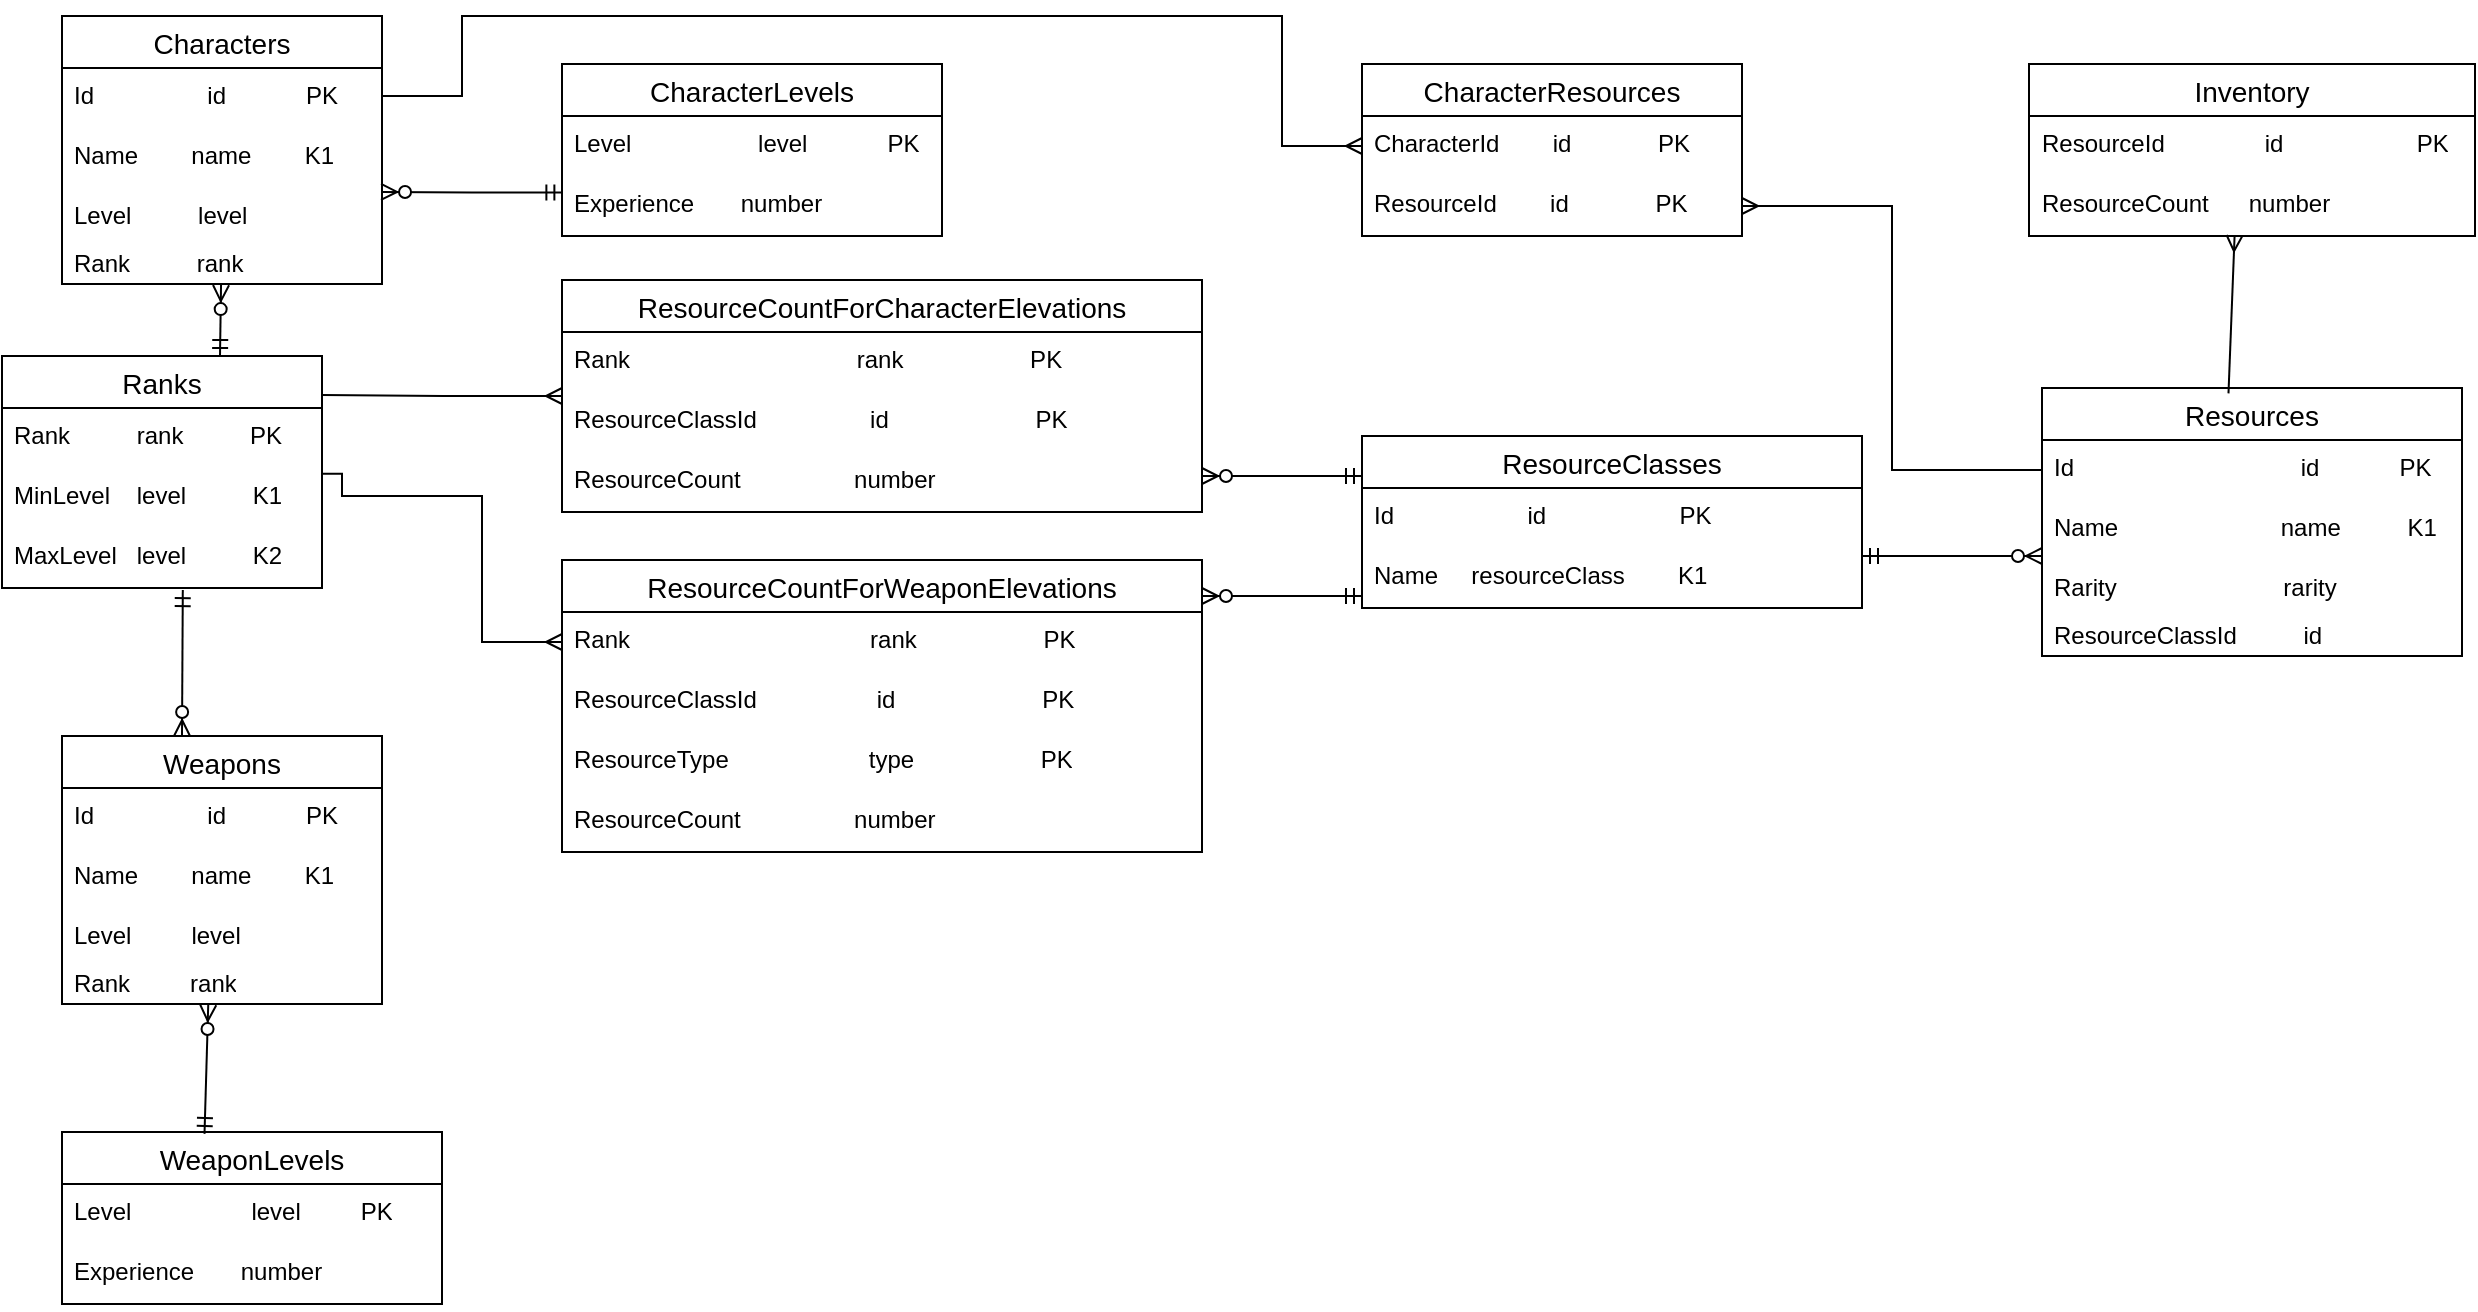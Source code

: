 <mxfile version="22.1.7" type="device">
  <diagram name="Страница — 1" id="cmlJvoD0FTOgaTUszq73">
    <mxGraphModel dx="1290" dy="566" grid="1" gridSize="10" guides="1" tooltips="1" connect="1" arrows="1" fold="1" page="1" pageScale="1" pageWidth="827" pageHeight="1169" math="0" shadow="0">
      <root>
        <mxCell id="0" />
        <mxCell id="1" parent="0" />
        <mxCell id="PH4KeS33Tz7tsbw5ySrN-1" value="Characters" style="swimlane;fontStyle=0;childLayout=stackLayout;horizontal=1;startSize=26;horizontalStack=0;resizeParent=1;resizeParentMax=0;resizeLast=0;collapsible=1;marginBottom=0;align=center;fontSize=14;" parent="1" vertex="1">
          <mxGeometry x="30" y="30" width="160" height="134" as="geometry" />
        </mxCell>
        <mxCell id="PH4KeS33Tz7tsbw5ySrN-2" value="Id&amp;nbsp; &amp;nbsp; &amp;nbsp; &amp;nbsp; &amp;nbsp; &amp;nbsp; &amp;nbsp; &amp;nbsp; &amp;nbsp;id&amp;nbsp; &amp;nbsp; &amp;nbsp; &amp;nbsp; &amp;nbsp; &amp;nbsp; PK" style="text;strokeColor=none;fillColor=none;spacingLeft=4;spacingRight=4;overflow=hidden;rotatable=0;points=[[0,0.5],[1,0.5]];portConstraint=eastwest;fontSize=12;whiteSpace=wrap;html=1;" parent="PH4KeS33Tz7tsbw5ySrN-1" vertex="1">
          <mxGeometry y="26" width="160" height="30" as="geometry" />
        </mxCell>
        <mxCell id="PH4KeS33Tz7tsbw5ySrN-3" value="Name&amp;nbsp; &amp;nbsp; &amp;nbsp; &amp;nbsp; name&amp;nbsp; &amp;nbsp; &amp;nbsp; &amp;nbsp; K1" style="text;strokeColor=none;fillColor=none;spacingLeft=4;spacingRight=4;overflow=hidden;rotatable=0;points=[[0,0.5],[1,0.5]];portConstraint=eastwest;fontSize=12;whiteSpace=wrap;html=1;" parent="PH4KeS33Tz7tsbw5ySrN-1" vertex="1">
          <mxGeometry y="56" width="160" height="30" as="geometry" />
        </mxCell>
        <mxCell id="PH4KeS33Tz7tsbw5ySrN-4" value="Level&amp;nbsp; &amp;nbsp; &amp;nbsp; &amp;nbsp; &amp;nbsp; level&amp;nbsp; &amp;nbsp; &amp;nbsp;" style="text;strokeColor=none;fillColor=none;spacingLeft=4;spacingRight=4;overflow=hidden;rotatable=0;points=[[0,0.5],[1,0.5]];portConstraint=eastwest;fontSize=12;whiteSpace=wrap;html=1;" parent="PH4KeS33Tz7tsbw5ySrN-1" vertex="1">
          <mxGeometry y="86" width="160" height="24" as="geometry" />
        </mxCell>
        <mxCell id="PH4KeS33Tz7tsbw5ySrN-5" value="Rank&amp;nbsp; &amp;nbsp; &amp;nbsp; &amp;nbsp; &amp;nbsp; rank" style="text;strokeColor=none;fillColor=none;spacingLeft=4;spacingRight=4;overflow=hidden;rotatable=0;points=[[0,0.5],[1,0.5]];portConstraint=eastwest;fontSize=12;whiteSpace=wrap;html=1;" parent="PH4KeS33Tz7tsbw5ySrN-1" vertex="1">
          <mxGeometry y="110" width="160" height="24" as="geometry" />
        </mxCell>
        <mxCell id="PH4KeS33Tz7tsbw5ySrN-23" value="Resources" style="swimlane;fontStyle=0;childLayout=stackLayout;horizontal=1;startSize=26;horizontalStack=0;resizeParent=1;resizeParentMax=0;resizeLast=0;collapsible=1;marginBottom=0;align=center;fontSize=14;" parent="1" vertex="1">
          <mxGeometry x="1020" y="216" width="210" height="134" as="geometry" />
        </mxCell>
        <mxCell id="PH4KeS33Tz7tsbw5ySrN-24" value="Id&amp;nbsp; &amp;nbsp; &amp;nbsp; &amp;nbsp; &amp;nbsp; &amp;nbsp; &amp;nbsp; &amp;nbsp; &amp;nbsp;&lt;span style=&quot;white-space: pre;&quot;&gt;&#x9;&lt;/span&gt;&lt;span style=&quot;white-space: pre;&quot;&gt;&#x9;&lt;/span&gt;&amp;nbsp; &amp;nbsp; &amp;nbsp;id&amp;nbsp; &amp;nbsp; &amp;nbsp; &amp;nbsp; &amp;nbsp; &amp;nbsp; PK" style="text;strokeColor=none;fillColor=none;spacingLeft=4;spacingRight=4;overflow=hidden;rotatable=0;points=[[0,0.5],[1,0.5]];portConstraint=eastwest;fontSize=12;whiteSpace=wrap;html=1;" parent="PH4KeS33Tz7tsbw5ySrN-23" vertex="1">
          <mxGeometry y="26" width="210" height="30" as="geometry" />
        </mxCell>
        <mxCell id="PH4KeS33Tz7tsbw5ySrN-25" value="Name&amp;nbsp; &amp;nbsp; &amp;nbsp; &amp;nbsp; &lt;span style=&quot;white-space: pre;&quot;&gt;&#x9;&lt;/span&gt;&amp;nbsp; &lt;span style=&quot;white-space: pre;&quot;&gt;&#x9;&lt;/span&gt;&amp;nbsp;&amp;nbsp;name&amp;nbsp; &amp;nbsp; &amp;nbsp; &amp;nbsp; &amp;nbsp; K1" style="text;strokeColor=none;fillColor=none;spacingLeft=4;spacingRight=4;overflow=hidden;rotatable=0;points=[[0,0.5],[1,0.5]];portConstraint=eastwest;fontSize=12;whiteSpace=wrap;html=1;" parent="PH4KeS33Tz7tsbw5ySrN-23" vertex="1">
          <mxGeometry y="56" width="210" height="30" as="geometry" />
        </mxCell>
        <mxCell id="PH4KeS33Tz7tsbw5ySrN-26" value="Rarity&amp;nbsp; &amp;nbsp; &amp;nbsp; &amp;nbsp; &amp;nbsp; &amp;nbsp; &amp;nbsp; &amp;nbsp; &amp;nbsp; &amp;nbsp; &amp;nbsp; &amp;nbsp; &amp;nbsp;rarity&amp;nbsp; &amp;nbsp; &amp;nbsp;" style="text;strokeColor=none;fillColor=none;spacingLeft=4;spacingRight=4;overflow=hidden;rotatable=0;points=[[0,0.5],[1,0.5]];portConstraint=eastwest;fontSize=12;whiteSpace=wrap;html=1;" parent="PH4KeS33Tz7tsbw5ySrN-23" vertex="1">
          <mxGeometry y="86" width="210" height="24" as="geometry" />
        </mxCell>
        <mxCell id="PH4KeS33Tz7tsbw5ySrN-27" value="ResourceClassId&amp;nbsp; &amp;nbsp; &amp;nbsp; &amp;nbsp; &amp;nbsp; id" style="text;strokeColor=none;fillColor=none;spacingLeft=4;spacingRight=4;overflow=hidden;rotatable=0;points=[[0,0.5],[1,0.5]];portConstraint=eastwest;fontSize=12;whiteSpace=wrap;html=1;" parent="PH4KeS33Tz7tsbw5ySrN-23" vertex="1">
          <mxGeometry y="110" width="210" height="24" as="geometry" />
        </mxCell>
        <mxCell id="PH4KeS33Tz7tsbw5ySrN-28" value="ResourceClasses" style="swimlane;fontStyle=0;childLayout=stackLayout;horizontal=1;startSize=26;horizontalStack=0;resizeParent=1;resizeParentMax=0;resizeLast=0;collapsible=1;marginBottom=0;align=center;fontSize=14;" parent="1" vertex="1">
          <mxGeometry x="680" y="240" width="250" height="86" as="geometry" />
        </mxCell>
        <mxCell id="PH4KeS33Tz7tsbw5ySrN-29" value="Id&amp;nbsp; &amp;nbsp; &amp;nbsp; &amp;nbsp; &amp;nbsp; &amp;nbsp; &amp;nbsp; &amp;nbsp; &amp;nbsp; &amp;nbsp; id&amp;nbsp; &amp;nbsp; &amp;nbsp; &amp;nbsp; &amp;nbsp; &amp;nbsp; &amp;nbsp; &amp;nbsp; &amp;nbsp; &amp;nbsp; PK" style="text;strokeColor=none;fillColor=none;spacingLeft=4;spacingRight=4;overflow=hidden;rotatable=0;points=[[0,0.5],[1,0.5]];portConstraint=eastwest;fontSize=12;whiteSpace=wrap;html=1;" parent="PH4KeS33Tz7tsbw5ySrN-28" vertex="1">
          <mxGeometry y="26" width="250" height="30" as="geometry" />
        </mxCell>
        <mxCell id="PH4KeS33Tz7tsbw5ySrN-30" value="Name&amp;nbsp; &amp;nbsp; &amp;nbsp;resourceClass&amp;nbsp; &amp;nbsp; &amp;nbsp; &amp;nbsp; K1" style="text;strokeColor=none;fillColor=none;spacingLeft=4;spacingRight=4;overflow=hidden;rotatable=0;points=[[0,0.5],[1,0.5]];portConstraint=eastwest;fontSize=12;whiteSpace=wrap;html=1;" parent="PH4KeS33Tz7tsbw5ySrN-28" vertex="1">
          <mxGeometry y="56" width="250" height="30" as="geometry" />
        </mxCell>
        <mxCell id="PH4KeS33Tz7tsbw5ySrN-32" value="ResourceCountForCharacterElevations" style="swimlane;fontStyle=0;childLayout=stackLayout;horizontal=1;startSize=26;horizontalStack=0;resizeParent=1;resizeParentMax=0;resizeLast=0;collapsible=1;marginBottom=0;align=center;fontSize=14;" parent="1" vertex="1">
          <mxGeometry x="280" y="162" width="320" height="116" as="geometry" />
        </mxCell>
        <mxCell id="PH4KeS33Tz7tsbw5ySrN-33" value="Rank&amp;nbsp; &amp;nbsp; &amp;nbsp; &amp;nbsp; &amp;nbsp; &amp;nbsp; &amp;nbsp; &amp;nbsp; &amp;nbsp; &amp;nbsp; &amp;nbsp; &amp;nbsp; &amp;nbsp; &amp;nbsp; &amp;nbsp; &amp;nbsp; &amp;nbsp; rank&amp;nbsp; &amp;nbsp; &amp;nbsp; &amp;nbsp; &amp;nbsp; &amp;nbsp; &amp;nbsp; &amp;nbsp; &amp;nbsp; &amp;nbsp;PK" style="text;strokeColor=none;fillColor=none;spacingLeft=4;spacingRight=4;overflow=hidden;rotatable=0;points=[[0,0.5],[1,0.5]];portConstraint=eastwest;fontSize=12;whiteSpace=wrap;html=1;" parent="PH4KeS33Tz7tsbw5ySrN-32" vertex="1">
          <mxGeometry y="26" width="320" height="30" as="geometry" />
        </mxCell>
        <mxCell id="PH4KeS33Tz7tsbw5ySrN-34" value="ResourceClassId&amp;nbsp; &amp;nbsp; &amp;nbsp; &amp;nbsp; &amp;nbsp; &amp;nbsp; &amp;nbsp; &amp;nbsp; &amp;nbsp;id&amp;nbsp; &amp;nbsp; &amp;nbsp; &amp;nbsp; &amp;nbsp; &amp;nbsp; &amp;nbsp; &amp;nbsp; &amp;nbsp; &amp;nbsp; &amp;nbsp; PK" style="text;strokeColor=none;fillColor=none;spacingLeft=4;spacingRight=4;overflow=hidden;rotatable=0;points=[[0,0.5],[1,0.5]];portConstraint=eastwest;fontSize=12;whiteSpace=wrap;html=1;" parent="PH4KeS33Tz7tsbw5ySrN-32" vertex="1">
          <mxGeometry y="56" width="320" height="30" as="geometry" />
        </mxCell>
        <mxCell id="PH4KeS33Tz7tsbw5ySrN-35" value="ResourceCount&amp;nbsp; &amp;nbsp; &amp;nbsp; &amp;nbsp; &amp;nbsp; &amp;nbsp; &amp;nbsp; &amp;nbsp; &amp;nbsp;number" style="text;strokeColor=none;fillColor=none;spacingLeft=4;spacingRight=4;overflow=hidden;rotatable=0;points=[[0,0.5],[1,0.5]];portConstraint=eastwest;fontSize=12;whiteSpace=wrap;html=1;" parent="PH4KeS33Tz7tsbw5ySrN-32" vertex="1">
          <mxGeometry y="86" width="320" height="30" as="geometry" />
        </mxCell>
        <mxCell id="PH4KeS33Tz7tsbw5ySrN-36" value="CharacterLevels" style="swimlane;fontStyle=0;childLayout=stackLayout;horizontal=1;startSize=26;horizontalStack=0;resizeParent=1;resizeParentMax=0;resizeLast=0;collapsible=1;marginBottom=0;align=center;fontSize=14;" parent="1" vertex="1">
          <mxGeometry x="280" y="54" width="190" height="86" as="geometry" />
        </mxCell>
        <mxCell id="PH4KeS33Tz7tsbw5ySrN-37" value="Level&amp;nbsp; &amp;nbsp; &amp;nbsp; &amp;nbsp; &amp;nbsp; &amp;nbsp; &amp;nbsp; &amp;nbsp; &amp;nbsp; &amp;nbsp;level&amp;nbsp; &amp;nbsp; &amp;nbsp; &amp;nbsp; &amp;nbsp; &amp;nbsp; PK" style="text;strokeColor=none;fillColor=none;spacingLeft=4;spacingRight=4;overflow=hidden;rotatable=0;points=[[0,0.5],[1,0.5]];portConstraint=eastwest;fontSize=12;whiteSpace=wrap;html=1;" parent="PH4KeS33Tz7tsbw5ySrN-36" vertex="1">
          <mxGeometry y="26" width="190" height="30" as="geometry" />
        </mxCell>
        <mxCell id="PH4KeS33Tz7tsbw5ySrN-38" value="Experience&amp;nbsp; &amp;nbsp; &amp;nbsp; &amp;nbsp;number&amp;nbsp; &amp;nbsp; &amp;nbsp; &amp;nbsp; &amp;nbsp; &amp;nbsp; &amp;nbsp; &amp;nbsp; &amp;nbsp;&amp;nbsp;" style="text;strokeColor=none;fillColor=none;spacingLeft=4;spacingRight=4;overflow=hidden;rotatable=0;points=[[0,0.5],[1,0.5]];portConstraint=eastwest;fontSize=12;whiteSpace=wrap;html=1;" parent="PH4KeS33Tz7tsbw5ySrN-36" vertex="1">
          <mxGeometry y="56" width="190" height="30" as="geometry" />
        </mxCell>
        <mxCell id="PH4KeS33Tz7tsbw5ySrN-43" value="Weapons" style="swimlane;fontStyle=0;childLayout=stackLayout;horizontal=1;startSize=26;horizontalStack=0;resizeParent=1;resizeParentMax=0;resizeLast=0;collapsible=1;marginBottom=0;align=center;fontSize=14;" parent="1" vertex="1">
          <mxGeometry x="30" y="390" width="160" height="134" as="geometry" />
        </mxCell>
        <mxCell id="PH4KeS33Tz7tsbw5ySrN-44" value="Id&amp;nbsp; &amp;nbsp; &amp;nbsp; &amp;nbsp; &amp;nbsp; &amp;nbsp; &amp;nbsp; &amp;nbsp; &amp;nbsp;id&amp;nbsp; &amp;nbsp; &amp;nbsp; &amp;nbsp; &amp;nbsp; &amp;nbsp; PK" style="text;strokeColor=none;fillColor=none;spacingLeft=4;spacingRight=4;overflow=hidden;rotatable=0;points=[[0,0.5],[1,0.5]];portConstraint=eastwest;fontSize=12;whiteSpace=wrap;html=1;" parent="PH4KeS33Tz7tsbw5ySrN-43" vertex="1">
          <mxGeometry y="26" width="160" height="30" as="geometry" />
        </mxCell>
        <mxCell id="PH4KeS33Tz7tsbw5ySrN-45" value="Name&amp;nbsp; &amp;nbsp; &amp;nbsp; &amp;nbsp; name&amp;nbsp; &amp;nbsp; &amp;nbsp; &amp;nbsp; K1" style="text;strokeColor=none;fillColor=none;spacingLeft=4;spacingRight=4;overflow=hidden;rotatable=0;points=[[0,0.5],[1,0.5]];portConstraint=eastwest;fontSize=12;whiteSpace=wrap;html=1;" parent="PH4KeS33Tz7tsbw5ySrN-43" vertex="1">
          <mxGeometry y="56" width="160" height="30" as="geometry" />
        </mxCell>
        <mxCell id="PH4KeS33Tz7tsbw5ySrN-46" value="Level&amp;nbsp; &amp;nbsp; &amp;nbsp; &amp;nbsp; &amp;nbsp;level&amp;nbsp; &amp;nbsp; &amp;nbsp;" style="text;strokeColor=none;fillColor=none;spacingLeft=4;spacingRight=4;overflow=hidden;rotatable=0;points=[[0,0.5],[1,0.5]];portConstraint=eastwest;fontSize=12;whiteSpace=wrap;html=1;" parent="PH4KeS33Tz7tsbw5ySrN-43" vertex="1">
          <mxGeometry y="86" width="160" height="24" as="geometry" />
        </mxCell>
        <mxCell id="PH4KeS33Tz7tsbw5ySrN-47" value="Rank&amp;nbsp; &amp;nbsp; &amp;nbsp; &amp;nbsp; &amp;nbsp;rank" style="text;strokeColor=none;fillColor=none;spacingLeft=4;spacingRight=4;overflow=hidden;rotatable=0;points=[[0,0.5],[1,0.5]];portConstraint=eastwest;fontSize=12;whiteSpace=wrap;html=1;" parent="PH4KeS33Tz7tsbw5ySrN-43" vertex="1">
          <mxGeometry y="110" width="160" height="24" as="geometry" />
        </mxCell>
        <mxCell id="PH4KeS33Tz7tsbw5ySrN-48" value="ResourceCountForWeaponElevations" style="swimlane;fontStyle=0;childLayout=stackLayout;horizontal=1;startSize=26;horizontalStack=0;resizeParent=1;resizeParentMax=0;resizeLast=0;collapsible=1;marginBottom=0;align=center;fontSize=14;" parent="1" vertex="1">
          <mxGeometry x="280" y="302" width="320" height="146" as="geometry" />
        </mxCell>
        <mxCell id="PH4KeS33Tz7tsbw5ySrN-49" value="Rank&amp;nbsp; &amp;nbsp; &amp;nbsp; &amp;nbsp; &amp;nbsp; &amp;nbsp; &amp;nbsp; &amp;nbsp; &amp;nbsp; &amp;nbsp; &amp;nbsp; &amp;nbsp; &amp;nbsp; &amp;nbsp; &amp;nbsp; &amp;nbsp; &amp;nbsp; &amp;nbsp; rank&amp;nbsp; &amp;nbsp; &amp;nbsp; &amp;nbsp; &amp;nbsp; &amp;nbsp; &amp;nbsp; &amp;nbsp; &amp;nbsp; &amp;nbsp;PK" style="text;strokeColor=none;fillColor=none;spacingLeft=4;spacingRight=4;overflow=hidden;rotatable=0;points=[[0,0.5],[1,0.5]];portConstraint=eastwest;fontSize=12;whiteSpace=wrap;html=1;" parent="PH4KeS33Tz7tsbw5ySrN-48" vertex="1">
          <mxGeometry y="26" width="320" height="30" as="geometry" />
        </mxCell>
        <mxCell id="PH4KeS33Tz7tsbw5ySrN-50" value="ResourceClassId&amp;nbsp; &amp;nbsp; &amp;nbsp; &amp;nbsp; &amp;nbsp; &amp;nbsp; &amp;nbsp; &amp;nbsp; &amp;nbsp; id&amp;nbsp; &amp;nbsp; &amp;nbsp; &amp;nbsp; &amp;nbsp; &amp;nbsp; &amp;nbsp; &amp;nbsp; &amp;nbsp; &amp;nbsp; &amp;nbsp; PK" style="text;strokeColor=none;fillColor=none;spacingLeft=4;spacingRight=4;overflow=hidden;rotatable=0;points=[[0,0.5],[1,0.5]];portConstraint=eastwest;fontSize=12;whiteSpace=wrap;html=1;" parent="PH4KeS33Tz7tsbw5ySrN-48" vertex="1">
          <mxGeometry y="56" width="320" height="30" as="geometry" />
        </mxCell>
        <mxCell id="PH4KeS33Tz7tsbw5ySrN-54" value="ResourceType&amp;nbsp; &amp;nbsp; &amp;nbsp; &amp;nbsp; &amp;nbsp; &amp;nbsp; &amp;nbsp; &amp;nbsp; &amp;nbsp; &amp;nbsp; &amp;nbsp;type&amp;nbsp; &amp;nbsp; &amp;nbsp; &amp;nbsp; &amp;nbsp; &amp;nbsp; &amp;nbsp; &amp;nbsp; &amp;nbsp; &amp;nbsp;PK" style="text;strokeColor=none;fillColor=none;spacingLeft=4;spacingRight=4;overflow=hidden;rotatable=0;points=[[0,0.5],[1,0.5]];portConstraint=eastwest;fontSize=12;whiteSpace=wrap;html=1;" parent="PH4KeS33Tz7tsbw5ySrN-48" vertex="1">
          <mxGeometry y="86" width="320" height="30" as="geometry" />
        </mxCell>
        <mxCell id="PH4KeS33Tz7tsbw5ySrN-51" value="ResourceCount&amp;nbsp; &amp;nbsp; &amp;nbsp; &amp;nbsp; &amp;nbsp; &amp;nbsp; &amp;nbsp; &amp;nbsp; &amp;nbsp;number" style="text;strokeColor=none;fillColor=none;spacingLeft=4;spacingRight=4;overflow=hidden;rotatable=0;points=[[0,0.5],[1,0.5]];portConstraint=eastwest;fontSize=12;whiteSpace=wrap;html=1;" parent="PH4KeS33Tz7tsbw5ySrN-48" vertex="1">
          <mxGeometry y="116" width="320" height="30" as="geometry" />
        </mxCell>
        <mxCell id="PH4KeS33Tz7tsbw5ySrN-55" value="WeaponLevels" style="swimlane;fontStyle=0;childLayout=stackLayout;horizontal=1;startSize=26;horizontalStack=0;resizeParent=1;resizeParentMax=0;resizeLast=0;collapsible=1;marginBottom=0;align=center;fontSize=14;" parent="1" vertex="1">
          <mxGeometry x="30" y="588" width="190" height="86" as="geometry" />
        </mxCell>
        <mxCell id="PH4KeS33Tz7tsbw5ySrN-56" value="Level&amp;nbsp; &amp;nbsp; &amp;nbsp; &amp;nbsp; &amp;nbsp; &amp;nbsp; &amp;nbsp; &amp;nbsp; &amp;nbsp; level&amp;nbsp; &amp;nbsp; &amp;nbsp; &amp;nbsp; &amp;nbsp;PK" style="text;strokeColor=none;fillColor=none;spacingLeft=4;spacingRight=4;overflow=hidden;rotatable=0;points=[[0,0.5],[1,0.5]];portConstraint=eastwest;fontSize=12;whiteSpace=wrap;html=1;" parent="PH4KeS33Tz7tsbw5ySrN-55" vertex="1">
          <mxGeometry y="26" width="190" height="30" as="geometry" />
        </mxCell>
        <mxCell id="PH4KeS33Tz7tsbw5ySrN-57" value="Experience&amp;nbsp; &amp;nbsp; &amp;nbsp; &amp;nbsp;number&amp;nbsp; &amp;nbsp; &amp;nbsp; &amp;nbsp; &amp;nbsp; &amp;nbsp; &amp;nbsp; &amp;nbsp; &amp;nbsp;&amp;nbsp;" style="text;strokeColor=none;fillColor=none;spacingLeft=4;spacingRight=4;overflow=hidden;rotatable=0;points=[[0,0.5],[1,0.5]];portConstraint=eastwest;fontSize=12;whiteSpace=wrap;html=1;" parent="PH4KeS33Tz7tsbw5ySrN-55" vertex="1">
          <mxGeometry y="56" width="190" height="30" as="geometry" />
        </mxCell>
        <mxCell id="PH4KeS33Tz7tsbw5ySrN-58" value="Inventory" style="swimlane;fontStyle=0;childLayout=stackLayout;horizontal=1;startSize=26;horizontalStack=0;resizeParent=1;resizeParentMax=0;resizeLast=0;collapsible=1;marginBottom=0;align=center;fontSize=14;" parent="1" vertex="1">
          <mxGeometry x="1013.5" y="54" width="223" height="86" as="geometry" />
        </mxCell>
        <mxCell id="PH4KeS33Tz7tsbw5ySrN-59" value="ResourceId&amp;nbsp; &amp;nbsp; &amp;nbsp; &amp;nbsp; &amp;nbsp; &amp;nbsp; &amp;nbsp; &amp;nbsp;id&amp;nbsp; &amp;nbsp; &amp;nbsp; &amp;nbsp; &amp;nbsp; &amp;nbsp; &amp;nbsp; &amp;nbsp; &amp;nbsp; &amp;nbsp; PK" style="text;strokeColor=none;fillColor=none;spacingLeft=4;spacingRight=4;overflow=hidden;rotatable=0;points=[[0,0.5],[1,0.5]];portConstraint=eastwest;fontSize=12;whiteSpace=wrap;html=1;" parent="PH4KeS33Tz7tsbw5ySrN-58" vertex="1">
          <mxGeometry y="26" width="223" height="30" as="geometry" />
        </mxCell>
        <mxCell id="PH4KeS33Tz7tsbw5ySrN-60" value="ResourceCount&amp;nbsp; &amp;nbsp; &amp;nbsp; number" style="text;strokeColor=none;fillColor=none;spacingLeft=4;spacingRight=4;overflow=hidden;rotatable=0;points=[[0,0.5],[1,0.5]];portConstraint=eastwest;fontSize=12;whiteSpace=wrap;html=1;" parent="PH4KeS33Tz7tsbw5ySrN-58" vertex="1">
          <mxGeometry y="56" width="223" height="30" as="geometry" />
        </mxCell>
        <mxCell id="PH4KeS33Tz7tsbw5ySrN-65" value="" style="edgeStyle=orthogonalEdgeStyle;fontSize=12;html=1;endArrow=ERmany;rounded=0;entryX=1.01;entryY=0.88;entryDx=0;entryDy=0;entryPerimeter=0;" parent="1" edge="1">
          <mxGeometry width="100" height="100" relative="1" as="geometry">
            <mxPoint x="160" y="219.5" as="sourcePoint" />
            <mxPoint x="280" y="220" as="targetPoint" />
          </mxGeometry>
        </mxCell>
        <mxCell id="PH4KeS33Tz7tsbw5ySrN-72" value="" style="edgeStyle=orthogonalEdgeStyle;fontSize=12;html=1;endArrow=ERzeroToMany;startArrow=ERmandOne;rounded=0;entryX=0.997;entryY=0.081;entryDx=0;entryDy=0;entryPerimeter=0;exitX=0.001;exitY=0.273;exitDx=0;exitDy=0;exitPerimeter=0;" parent="1" source="PH4KeS33Tz7tsbw5ySrN-38" target="PH4KeS33Tz7tsbw5ySrN-4" edge="1">
          <mxGeometry width="100" height="100" relative="1" as="geometry">
            <mxPoint x="260" y="230" as="sourcePoint" />
            <mxPoint x="360" y="130" as="targetPoint" />
          </mxGeometry>
        </mxCell>
        <mxCell id="PH4KeS33Tz7tsbw5ySrN-73" value="" style="fontSize=12;html=1;endArrow=ERzeroToMany;startArrow=ERmandOne;rounded=0;entryX=0.457;entryY=1.02;entryDx=0;entryDy=0;entryPerimeter=0;exitX=0.375;exitY=0.011;exitDx=0;exitDy=0;exitPerimeter=0;" parent="1" source="PH4KeS33Tz7tsbw5ySrN-55" target="PH4KeS33Tz7tsbw5ySrN-47" edge="1">
          <mxGeometry width="100" height="100" relative="1" as="geometry">
            <mxPoint x="300" y="558" as="sourcePoint" />
            <mxPoint x="210" y="558" as="targetPoint" />
          </mxGeometry>
        </mxCell>
        <mxCell id="PH4KeS33Tz7tsbw5ySrN-75" value="" style="fontSize=12;html=1;endArrow=ERzeroToMany;startArrow=ERmandOne;rounded=0;exitX=0.565;exitY=1.035;exitDx=0;exitDy=0;exitPerimeter=0;" parent="1" source="CoExEp1wG0O5-q8CopMu-2" edge="1">
          <mxGeometry width="100" height="100" relative="1" as="geometry">
            <mxPoint x="110" y="260" as="sourcePoint" />
            <mxPoint x="90" y="390" as="targetPoint" />
          </mxGeometry>
        </mxCell>
        <mxCell id="PH4KeS33Tz7tsbw5ySrN-76" value="" style="edgeStyle=orthogonalEdgeStyle;fontSize=12;html=1;endArrow=ERzeroToMany;startArrow=ERmandOne;rounded=0;entryX=0.497;entryY=1.023;entryDx=0;entryDy=0;entryPerimeter=0;" parent="1" target="PH4KeS33Tz7tsbw5ySrN-5" edge="1">
          <mxGeometry width="100" height="100" relative="1" as="geometry">
            <mxPoint x="109" y="200" as="sourcePoint" />
            <mxPoint x="109.24" y="170" as="targetPoint" />
          </mxGeometry>
        </mxCell>
        <mxCell id="PH4KeS33Tz7tsbw5ySrN-78" value="" style="edgeStyle=orthogonalEdgeStyle;fontSize=12;html=1;endArrow=ERzeroToMany;startArrow=ERmandOne;rounded=0;entryX=0.997;entryY=0.081;entryDx=0;entryDy=0;entryPerimeter=0;" parent="1" edge="1">
          <mxGeometry width="100" height="100" relative="1" as="geometry">
            <mxPoint x="680" y="260" as="sourcePoint" />
            <mxPoint x="600" y="260" as="targetPoint" />
          </mxGeometry>
        </mxCell>
        <mxCell id="PH4KeS33Tz7tsbw5ySrN-79" value="" style="edgeStyle=orthogonalEdgeStyle;fontSize=12;html=1;endArrow=ERzeroToMany;startArrow=ERmandOne;rounded=0;entryX=0.997;entryY=0.081;entryDx=0;entryDy=0;entryPerimeter=0;" parent="1" edge="1">
          <mxGeometry width="100" height="100" relative="1" as="geometry">
            <mxPoint x="680" y="320" as="sourcePoint" />
            <mxPoint x="600" y="320" as="targetPoint" />
          </mxGeometry>
        </mxCell>
        <mxCell id="PH4KeS33Tz7tsbw5ySrN-80" value="" style="edgeStyle=orthogonalEdgeStyle;fontSize=12;html=1;endArrow=ERzeroToMany;startArrow=ERmandOne;rounded=0;entryX=0.997;entryY=0.081;entryDx=0;entryDy=0;entryPerimeter=0;exitX=0.001;exitY=0.273;exitDx=0;exitDy=0;exitPerimeter=0;" parent="1" edge="1">
          <mxGeometry width="100" height="100" relative="1" as="geometry">
            <mxPoint x="930" y="300" as="sourcePoint" />
            <mxPoint x="1020" y="300" as="targetPoint" />
          </mxGeometry>
        </mxCell>
        <mxCell id="PH4KeS33Tz7tsbw5ySrN-81" value="" style="fontSize=12;html=1;endArrow=ERmany;rounded=0;exitX=0.444;exitY=0.02;exitDx=0;exitDy=0;exitPerimeter=0;entryX=0.461;entryY=0.988;entryDx=0;entryDy=0;entryPerimeter=0;" parent="1" source="PH4KeS33Tz7tsbw5ySrN-23" target="PH4KeS33Tz7tsbw5ySrN-60" edge="1">
          <mxGeometry width="100" height="100" relative="1" as="geometry">
            <mxPoint x="1211.5" y="180.5" as="sourcePoint" />
            <mxPoint x="1140" y="140" as="targetPoint" />
          </mxGeometry>
        </mxCell>
        <mxCell id="PH4KeS33Tz7tsbw5ySrN-82" value="Ranks" style="swimlane;fontStyle=0;childLayout=stackLayout;horizontal=1;startSize=26;horizontalStack=0;resizeParent=1;resizeParentMax=0;resizeLast=0;collapsible=1;marginBottom=0;align=center;fontSize=14;" parent="1" vertex="1">
          <mxGeometry y="200" width="160" height="116" as="geometry" />
        </mxCell>
        <mxCell id="PH4KeS33Tz7tsbw5ySrN-83" value="Rank&amp;nbsp; &amp;nbsp; &amp;nbsp; &amp;nbsp; &amp;nbsp; rank&amp;nbsp; &amp;nbsp; &amp;nbsp; &amp;nbsp; &amp;nbsp; PK" style="text;strokeColor=none;fillColor=none;spacingLeft=4;spacingRight=4;overflow=hidden;rotatable=0;points=[[0,0.5],[1,0.5]];portConstraint=eastwest;fontSize=12;whiteSpace=wrap;html=1;" parent="PH4KeS33Tz7tsbw5ySrN-82" vertex="1">
          <mxGeometry y="26" width="160" height="30" as="geometry" />
        </mxCell>
        <mxCell id="CoExEp1wG0O5-q8CopMu-1" value="MinLevel&amp;nbsp; &amp;nbsp; level&amp;nbsp; &amp;nbsp; &amp;nbsp; &amp;nbsp; &amp;nbsp; K1" style="text;strokeColor=none;fillColor=none;spacingLeft=4;spacingRight=4;overflow=hidden;rotatable=0;points=[[0,0.5],[1,0.5]];portConstraint=eastwest;fontSize=12;whiteSpace=wrap;html=1;" parent="PH4KeS33Tz7tsbw5ySrN-82" vertex="1">
          <mxGeometry y="56" width="160" height="30" as="geometry" />
        </mxCell>
        <mxCell id="CoExEp1wG0O5-q8CopMu-2" value="MaxLevel&amp;nbsp; &amp;nbsp;level&amp;nbsp; &amp;nbsp; &amp;nbsp; &amp;nbsp; &amp;nbsp; K2" style="text;strokeColor=none;fillColor=none;spacingLeft=4;spacingRight=4;overflow=hidden;rotatable=0;points=[[0,0.5],[1,0.5]];portConstraint=eastwest;fontSize=12;whiteSpace=wrap;html=1;" parent="PH4KeS33Tz7tsbw5ySrN-82" vertex="1">
          <mxGeometry y="86" width="160" height="30" as="geometry" />
        </mxCell>
        <mxCell id="PH4KeS33Tz7tsbw5ySrN-68" value="" style="edgeStyle=orthogonalEdgeStyle;fontSize=12;html=1;endArrow=ERmany;rounded=0;exitX=1;exitY=0.095;exitDx=0;exitDy=0;entryX=0;entryY=0.5;entryDx=0;entryDy=0;exitPerimeter=0;" parent="1" source="CoExEp1wG0O5-q8CopMu-1" target="PH4KeS33Tz7tsbw5ySrN-49" edge="1">
          <mxGeometry width="100" height="100" relative="1" as="geometry">
            <mxPoint x="150" y="240" as="sourcePoint" />
            <mxPoint x="270" y="350" as="targetPoint" />
            <Array as="points">
              <mxPoint x="170" y="259" />
              <mxPoint x="170" y="270" />
              <mxPoint x="240" y="270" />
              <mxPoint x="240" y="343" />
            </Array>
          </mxGeometry>
        </mxCell>
        <mxCell id="telLiUPrzIvWU-ajIfqC-1" value="CharacterResources" style="swimlane;fontStyle=0;childLayout=stackLayout;horizontal=1;startSize=26;horizontalStack=0;resizeParent=1;resizeParentMax=0;resizeLast=0;collapsible=1;marginBottom=0;align=center;fontSize=14;" vertex="1" parent="1">
          <mxGeometry x="680" y="54" width="190" height="86" as="geometry" />
        </mxCell>
        <mxCell id="telLiUPrzIvWU-ajIfqC-2" value="CharacterId&amp;nbsp; &amp;nbsp; &amp;nbsp; &amp;nbsp; id&amp;nbsp; &amp;nbsp; &amp;nbsp; &amp;nbsp; &amp;nbsp; &amp;nbsp; &amp;nbsp;PK" style="text;strokeColor=none;fillColor=none;spacingLeft=4;spacingRight=4;overflow=hidden;rotatable=0;points=[[0,0.5],[1,0.5]];portConstraint=eastwest;fontSize=12;whiteSpace=wrap;html=1;" vertex="1" parent="telLiUPrzIvWU-ajIfqC-1">
          <mxGeometry y="26" width="190" height="30" as="geometry" />
        </mxCell>
        <mxCell id="telLiUPrzIvWU-ajIfqC-3" value="ResourceId&amp;nbsp; &amp;nbsp; &amp;nbsp; &amp;nbsp; id&amp;nbsp; &amp;nbsp; &amp;nbsp; &amp;nbsp; &amp;nbsp; &amp;nbsp; &amp;nbsp;PK" style="text;strokeColor=none;fillColor=none;spacingLeft=4;spacingRight=4;overflow=hidden;rotatable=0;points=[[0,0.5],[1,0.5]];portConstraint=eastwest;fontSize=12;whiteSpace=wrap;html=1;" vertex="1" parent="telLiUPrzIvWU-ajIfqC-1">
          <mxGeometry y="56" width="190" height="30" as="geometry" />
        </mxCell>
        <mxCell id="telLiUPrzIvWU-ajIfqC-4" value="" style="edgeStyle=orthogonalEdgeStyle;fontSize=12;html=1;endArrow=ERmany;rounded=0;exitX=1;exitY=0.5;exitDx=0;exitDy=0;entryX=0;entryY=0.5;entryDx=0;entryDy=0;" edge="1" parent="1" source="PH4KeS33Tz7tsbw5ySrN-2" target="telLiUPrzIvWU-ajIfqC-2">
          <mxGeometry width="100" height="100" relative="1" as="geometry">
            <mxPoint x="520" y="130" as="sourcePoint" />
            <mxPoint x="620" y="30" as="targetPoint" />
            <Array as="points">
              <mxPoint x="190" y="70" />
              <mxPoint x="230" y="70" />
              <mxPoint x="230" y="30" />
              <mxPoint x="640" y="30" />
              <mxPoint x="640" y="95" />
            </Array>
          </mxGeometry>
        </mxCell>
        <mxCell id="telLiUPrzIvWU-ajIfqC-5" value="" style="edgeStyle=orthogonalEdgeStyle;fontSize=12;html=1;endArrow=ERmany;rounded=0;exitX=0;exitY=0.5;exitDx=0;exitDy=0;entryX=1;entryY=0.5;entryDx=0;entryDy=0;" edge="1" parent="1" source="PH4KeS33Tz7tsbw5ySrN-24" target="telLiUPrzIvWU-ajIfqC-3">
          <mxGeometry width="100" height="100" relative="1" as="geometry">
            <mxPoint x="890" y="210" as="sourcePoint" />
            <mxPoint x="880" y="100" as="targetPoint" />
          </mxGeometry>
        </mxCell>
      </root>
    </mxGraphModel>
  </diagram>
</mxfile>
